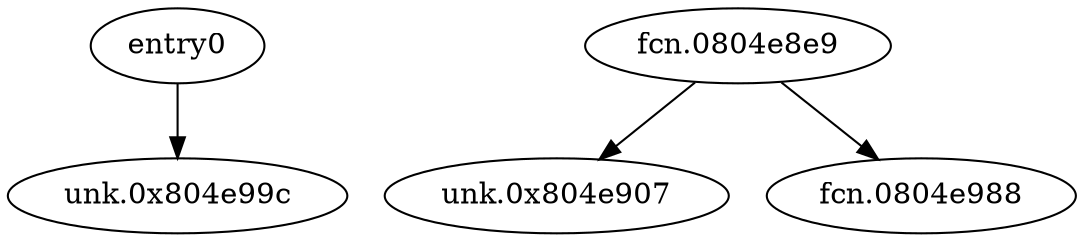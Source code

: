 digraph code {
  "0x0804dd48" [label="entry0"];
  "0x0804dd48" -> "0x0804e99c";
  "0x0804e99c" [label="unk.0x804e99c"];
  "0x0804e8e9" [label="fcn.0804e8e9"];
  "0x0804e8e9" -> "0x0804e907";
  "0x0804e907" [label="unk.0x804e907"];
  "0x0804e8e9" -> "0x0804e988";
  "0x0804e988" [label="fcn.0804e988"];
}